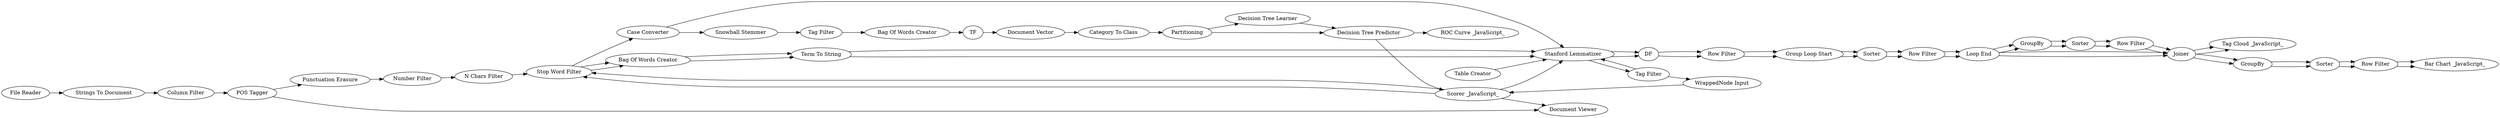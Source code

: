 digraph {
	6 [label="Column Filter"]
	7 [label="Strings To Document"]
	12 [label=TF]
	29 [label="Punctuation Erasure"]
	30 [label="Number Filter"]
	31 [label="N Chars Filter"]
	33 [label="Case Converter"]
	34 [label="Snowball Stemmer"]
	35 [label="Tag Filter"]
	36 [label="Bag Of Words Creator"]
	275 [label="Category To Class"]
	277 [label=Partitioning]
	279 [label="Decision Tree Predictor"]
	289 [label="File Reader"]
	291 [label="Decision Tree Learner"]
	293 [label="POS Tagger"]
	296 [label="Document Vector"]
	349 [label="WrappedNode Input"]
	350 [label="WrappedNode Output"]
	353 [label="Category To Class"]
	298 [label=DF]
	299 [label="Term To String"]
	320 [label="Row Filter"]
	334 [label="Tag Cloud _JavaScript_"]
	341 [label="Row Filter"]
	342 [label=GroupBy]
	343 [label=Sorter]
	344 [label="Row Filter"]
	345 [label="Loop End"]
	346 [label=Joiner]
	347 [label=Sorter]
	348 [label="Group Loop Start"]
	351 [label="Bag Of Words Creator"]
	352 [label="Row Filter"]
	353 [label="WrappedNode Input"]
	354 [label="WrappedNode Output"]
	355 [label="Reference Row Filter"]
	356 [label="Table Creator"]
	357 [label=GroupBy]
	358 [label=Sorter]
	359 [label="Bar Chart _JavaScript_"]
	360 [label="Row Filter"]
	298 [label=DF]
	299 [label="Term To String"]
	320 [label="Row Filter"]
	334 [label="Tag Cloud _JavaScript_"]
	341 [label="Row Filter"]
	342 [label=GroupBy]
	343 [label=Sorter]
	344 [label="Row Filter"]
	345 [label="Loop End"]
	346 [label=Joiner]
	347 [label=Sorter]
	348 [label="Group Loop Start"]
	351 [label="Bag Of Words Creator"]
	352 [label="Row Filter"]
	353 [label="WrappedNode Input"]
	354 [label="WrappedNode Output"]
	355 [label="Reference Row Filter"]
	357 [label=GroupBy]
	358 [label=Sorter]
	359 [label="Bar Chart _JavaScript_"]
	360 [label="Row Filter"]
	361 [label="Table Creator"]
	350 [label="ROC Curve _JavaScript_"]
	352 [label="Stop Word Filter"]
	353 [label="Scorer _JavaScript_"]
	354 [label="Document Viewer"]
	355 [label="Stanford Lemmatizer"]
	356 [label="Tag Filter"]
	298 -> 320
	299 -> 355
	320 -> 348
	341 -> 346
	342 -> 343
	343 -> 341
	344 -> 345
	345 -> 346
	345 -> 342
	346 -> 334
	346 -> 357
	347 -> 344
	348 -> 347
	351 -> 299
	352 -> 351
	353 -> 352
	355 -> 298
	356 -> 355
	357 -> 358
	358 -> 360
	360 -> 359
	298 -> 320
	299 -> 355
	320 -> 348
	341 -> 346
	342 -> 343
	343 -> 341
	344 -> 345
	345 -> 346
	345 -> 342
	346 -> 334
	346 -> 357
	347 -> 344
	348 -> 347
	351 -> 299
	352 -> 351
	353 -> 352
	355 -> 298
	357 -> 358
	358 -> 360
	360 -> 359
	361 -> 355
	349 -> 353
	353 -> 355
	353 -> 354
	6 -> 293
	7 -> 6
	12 -> 296
	29 -> 30
	30 -> 31
	31 -> 352
	33 -> 355
	33 -> 34
	34 -> 35
	35 -> 36
	36 -> 12
	275 -> 277
	277 -> 279
	277 -> 291
	279 -> 350
	279 -> 353
	289 -> 7
	291 -> 279
	293 -> 354
	293 -> 29
	296 -> 275
	352 -> 33
	355 -> 356
	356 -> 349
	rankdir=LR
}
